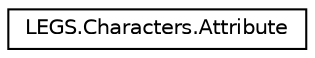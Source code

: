 digraph "Graphical Class Hierarchy"
{
 // LATEX_PDF_SIZE
  edge [fontname="Helvetica",fontsize="10",labelfontname="Helvetica",labelfontsize="10"];
  node [fontname="Helvetica",fontsize="10",shape=record];
  rankdir="LR";
  Node0 [label="LEGS.Characters.Attribute",height=0.2,width=0.4,color="black", fillcolor="white", style="filled",URL="$classLEGS_1_1Characters_1_1Attribute.html",tooltip="An attribute on a character with modifiers."];
}

